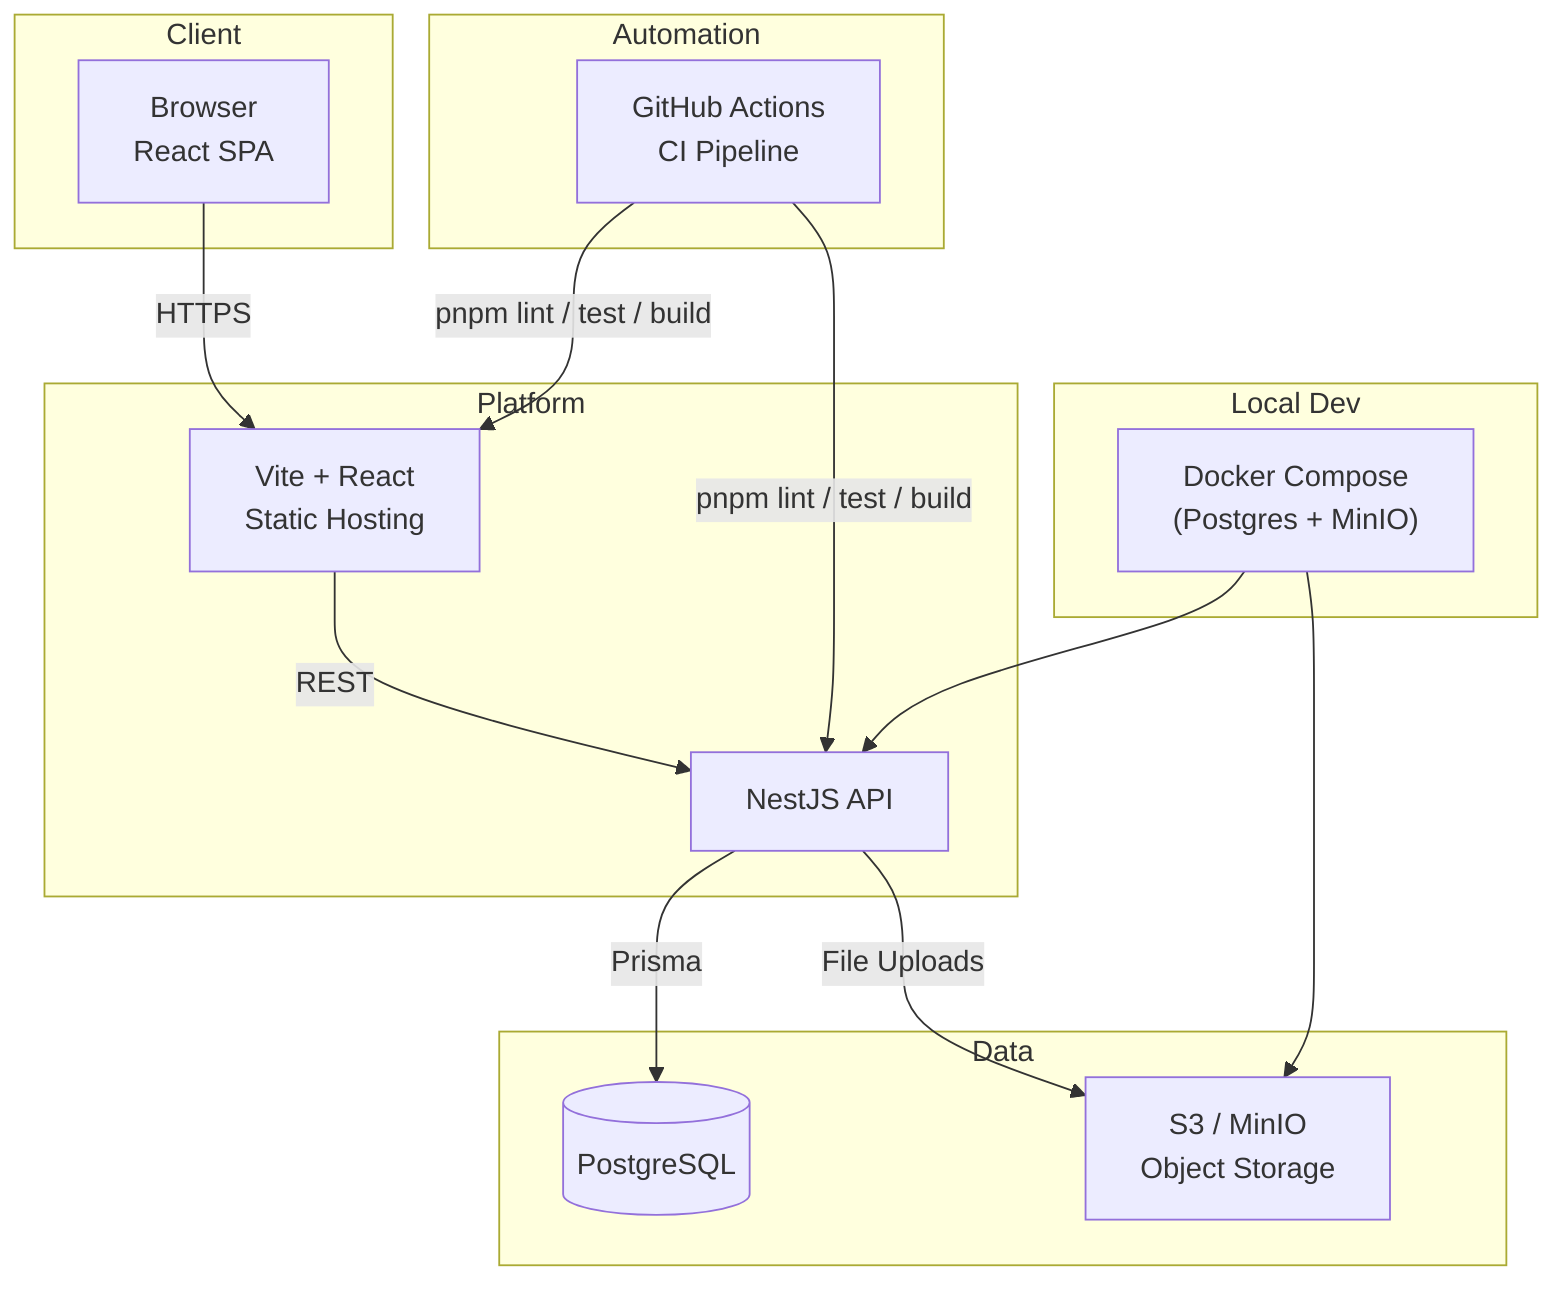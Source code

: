 flowchart TB
    subgraph Client
        Browser["Browser\nReact SPA"]
    end

    subgraph Platform
        Frontend["Vite + React\nStatic Hosting"]
        Backend["NestJS API"]
    end

    subgraph Data
        Postgres[("PostgreSQL")]
        Storage["S3 / MinIO\nObject Storage"]
    end

    subgraph Automation
        CI["GitHub Actions\nCI Pipeline"]
    end

    Browser -->|HTTPS| Frontend
    Frontend -->|REST| Backend
    Backend -->|Prisma| Postgres
    Backend -->|File Uploads| Storage

    CI -->|pnpm lint / test / build| Backend
    CI -->|pnpm lint / test / build| Frontend

    subgraph Local Dev
        Compose["Docker Compose\n(Postgres + MinIO)"]
    end

    Compose --> Backend
    Compose --> Storage